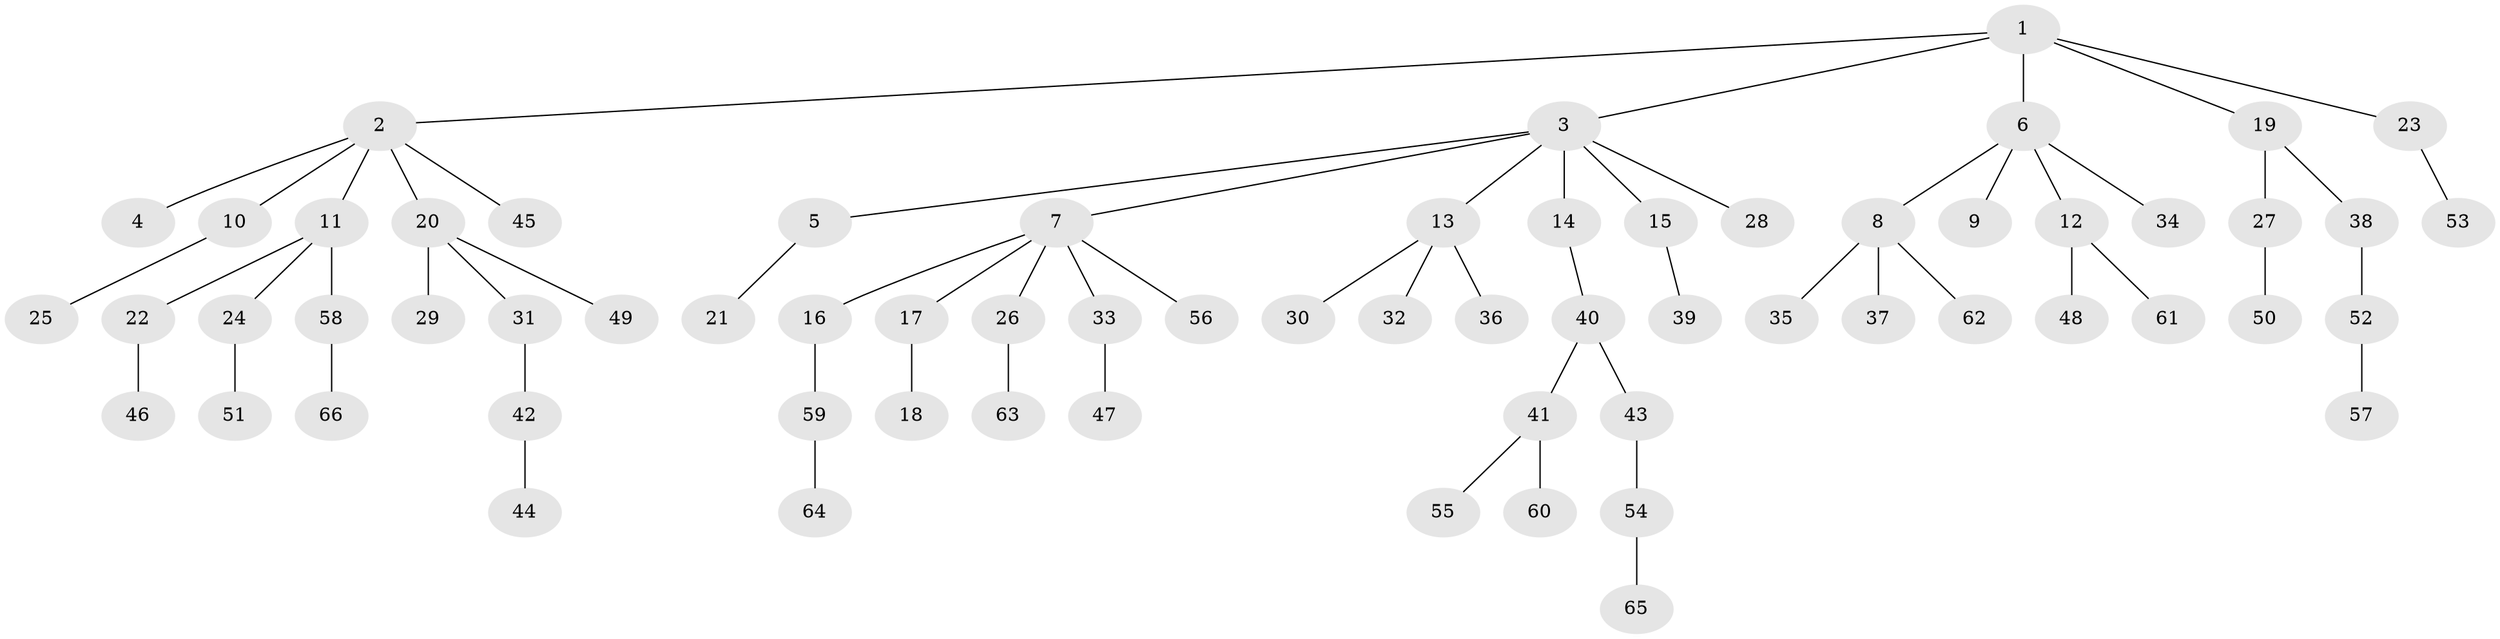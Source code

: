 // coarse degree distribution, {8: 0.023809523809523808, 5: 0.023809523809523808, 11: 0.023809523809523808, 1: 0.6428571428571429, 3: 0.11904761904761904, 4: 0.023809523809523808, 2: 0.14285714285714285}
// Generated by graph-tools (version 1.1) at 2025/52/02/27/25 19:52:12]
// undirected, 66 vertices, 65 edges
graph export_dot {
graph [start="1"]
  node [color=gray90,style=filled];
  1;
  2;
  3;
  4;
  5;
  6;
  7;
  8;
  9;
  10;
  11;
  12;
  13;
  14;
  15;
  16;
  17;
  18;
  19;
  20;
  21;
  22;
  23;
  24;
  25;
  26;
  27;
  28;
  29;
  30;
  31;
  32;
  33;
  34;
  35;
  36;
  37;
  38;
  39;
  40;
  41;
  42;
  43;
  44;
  45;
  46;
  47;
  48;
  49;
  50;
  51;
  52;
  53;
  54;
  55;
  56;
  57;
  58;
  59;
  60;
  61;
  62;
  63;
  64;
  65;
  66;
  1 -- 2;
  1 -- 3;
  1 -- 6;
  1 -- 19;
  1 -- 23;
  2 -- 4;
  2 -- 10;
  2 -- 11;
  2 -- 20;
  2 -- 45;
  3 -- 5;
  3 -- 7;
  3 -- 13;
  3 -- 14;
  3 -- 15;
  3 -- 28;
  5 -- 21;
  6 -- 8;
  6 -- 9;
  6 -- 12;
  6 -- 34;
  7 -- 16;
  7 -- 17;
  7 -- 26;
  7 -- 33;
  7 -- 56;
  8 -- 35;
  8 -- 37;
  8 -- 62;
  10 -- 25;
  11 -- 22;
  11 -- 24;
  11 -- 58;
  12 -- 48;
  12 -- 61;
  13 -- 30;
  13 -- 32;
  13 -- 36;
  14 -- 40;
  15 -- 39;
  16 -- 59;
  17 -- 18;
  19 -- 27;
  19 -- 38;
  20 -- 29;
  20 -- 31;
  20 -- 49;
  22 -- 46;
  23 -- 53;
  24 -- 51;
  26 -- 63;
  27 -- 50;
  31 -- 42;
  33 -- 47;
  38 -- 52;
  40 -- 41;
  40 -- 43;
  41 -- 55;
  41 -- 60;
  42 -- 44;
  43 -- 54;
  52 -- 57;
  54 -- 65;
  58 -- 66;
  59 -- 64;
}
